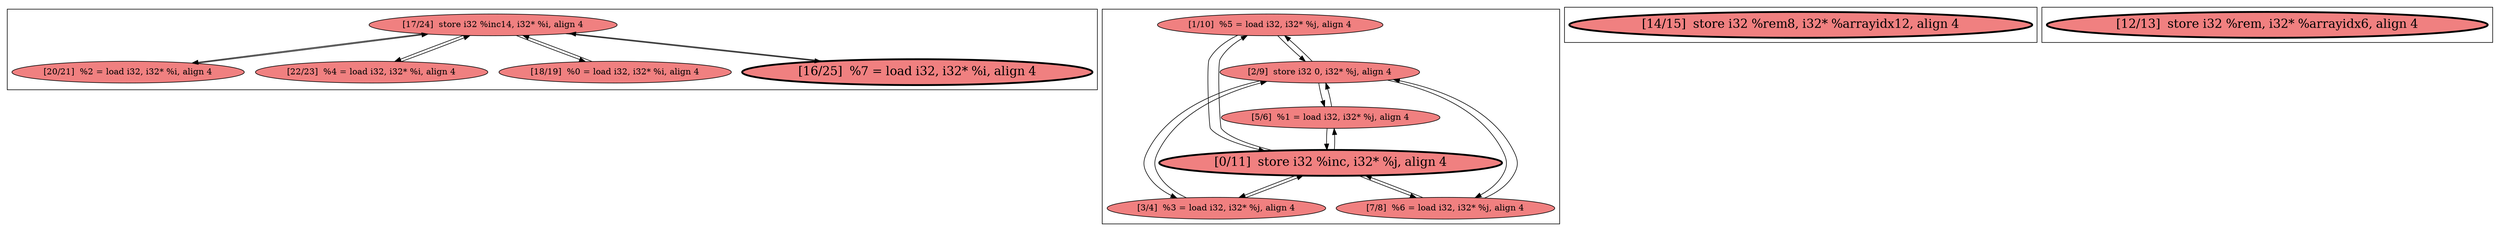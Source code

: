 
digraph G {



node450->node446 [ ]
node449->node450 [ ]
node444->node442 [ ]
node442->node444 [ ]
node450->node449 [ ]
node447->node450 [ ]
node450->node447 [ ]
node442->node441 [ ]
node442->node439 [ ]
node441->node442 [ ]
node442->node440 [ ]
node443->node444 [ ]
node440->node443 [ ]
node443->node440 [ ]
node440->node442 [ ]
node441->node443 [ ]
node439->node443 [ ]
node444->node443 [ ]
node443->node439 [ ]
node450->node448 [ ]
node443->node441 [ ]
node448->node450 [ ]
node446->node450 [ ]
node439->node442 [ ]


subgraph cluster3 {


node451 [penwidth=3.0,fontsize=20,fillcolor=lightcoral,label="[14/15]  store i32 %rem8, i32* %arrayidx12, align 4",shape=ellipse,style=filled ]



}

subgraph cluster2 {


node449 [fillcolor=lightcoral,label="[22/23]  %4 = load i32, i32* %i, align 4",shape=ellipse,style=filled ]
node448 [penwidth=3.0,fontsize=20,fillcolor=lightcoral,label="[16/25]  %7 = load i32, i32* %i, align 4",shape=ellipse,style=filled ]
node450 [fillcolor=lightcoral,label="[17/24]  store i32 %inc14, i32* %i, align 4",shape=ellipse,style=filled ]
node446 [fillcolor=lightcoral,label="[20/21]  %2 = load i32, i32* %i, align 4",shape=ellipse,style=filled ]
node447 [fillcolor=lightcoral,label="[18/19]  %0 = load i32, i32* %i, align 4",shape=ellipse,style=filled ]



}

subgraph cluster0 {


node442 [fillcolor=lightcoral,label="[2/9]  store i32 0, i32* %j, align 4",shape=ellipse,style=filled ]
node441 [fillcolor=lightcoral,label="[3/4]  %3 = load i32, i32* %j, align 4",shape=ellipse,style=filled ]
node444 [fillcolor=lightcoral,label="[1/10]  %5 = load i32, i32* %j, align 4",shape=ellipse,style=filled ]
node443 [penwidth=3.0,fontsize=20,fillcolor=lightcoral,label="[0/11]  store i32 %inc, i32* %j, align 4",shape=ellipse,style=filled ]
node439 [fillcolor=lightcoral,label="[7/8]  %6 = load i32, i32* %j, align 4",shape=ellipse,style=filled ]
node440 [fillcolor=lightcoral,label="[5/6]  %1 = load i32, i32* %j, align 4",shape=ellipse,style=filled ]



}

subgraph cluster1 {


node445 [penwidth=3.0,fontsize=20,fillcolor=lightcoral,label="[12/13]  store i32 %rem, i32* %arrayidx6, align 4",shape=ellipse,style=filled ]



}

}
